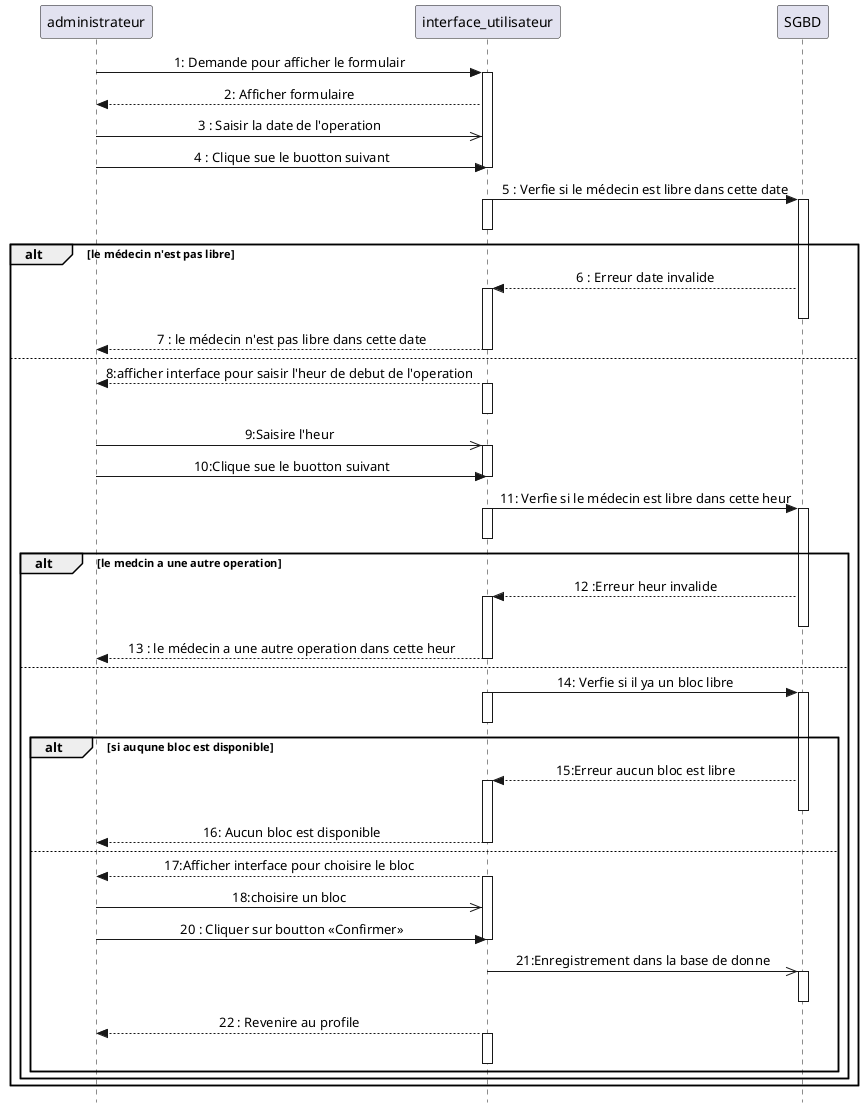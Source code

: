 @startuml organise operation

    skinparam style strictuml
    skinparam SequenceMessageAlignment center
    administrateur -> interface_utilisateur : 1: Demande pour afficher le formulair
    activate  interface_utilisateur
    interface_utilisateur -->administrateur: 2: Afficher formulaire
    administrateur  ->> interface_utilisateur : 3 : Saisir la date de l'operation
    administrateur -> interface_utilisateur : 4 : Clique sue le buotton suivant
    deactivate  interface_utilisateur
    interface_utilisateur -> SGBD : 5 : Verfie si le médecin est libre dans cette date 
    activate SGBD
    activate interface_utilisateur 
    deactivate interface_utilisateur
    alt le médecin n'est pas libre
        SGBD --> interface_utilisateur :6 : Erreur date invalide
        activate interface_utilisateur
        deactivate SGBD
        interface_utilisateur --> administrateur :7 : le médecin n'est pas libre dans cette date
        
        deactivate interface_utilisateur
    else
        interface_utilisateur -->administrateur:  8:afficher interface pour saisir l'heur de debut de l'operation
        activate interface_utilisateur
        deactivate interface_utilisateur
        administrateur  ->> interface_utilisateur : 9:Saisire l'heur
        activate interface_utilisateur
        administrateur -> interface_utilisateur : 10:Clique sue le buotton suivant
        deactivate interface_utilisateur

        interface_utilisateur -> SGBD :  11: Verfie si le médecin est libre dans cette heur 
        activate interface_utilisateur
        deactivate interface_utilisateur 
        activate SGBD 
        alt le medcin a une autre operation
            SGBD --> interface_utilisateur  : 12 :Erreur heur invalide
            activate interface_utilisateur
            deactivate SGBD
            interface_utilisateur --> administrateur : 13 : le médecin a une autre operation dans cette heur
            
            deactivate interface_utilisateur 
        else
            interface_utilisateur -> SGBD :  14: Verfie si il ya un bloc libre 
            activate interface_utilisateur
            deactivate interface_utilisateur 
            activate SGBD
            alt si auqune bloc est disponible
                SGBD --> interface_utilisateur :15:Erreur aucun bloc est libre
                activate interface_utilisateur
                deactivate SGBD
                interface_utilisateur --> administrateur : 16: Aucun bloc est disponible
                deactivate interface_utilisateur 
            else
                interface_utilisateur -->administrateur:  17:Afficher interface pour choisire le bloc
                activate interface_utilisateur
                administrateur  ->> interface_utilisateur :  18:choisire un bloc 
                administrateur -> interface_utilisateur :  20 : Cliquer sur boutton <<Confirmer>>
                deactivate interface_utilisateur

                interface_utilisateur->>SGBD : 21:Enregistrement dans la base de donne
                activate SGBD
                deactivate SGBD 
                interface_utilisateur --> administrateur : 22 : Revenire au profile
                activate interface_utilisateur
                deactivate interface_utilisateur
                
                

            end 

        end

    end

@enduml